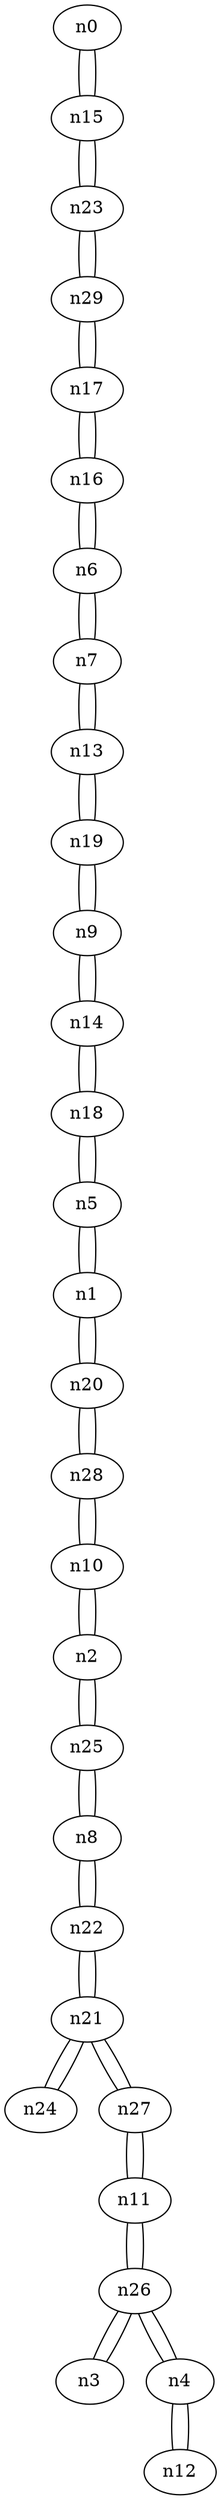 graph {
n0;
n1;
n2;
n3;
n4;
n5;
n6;
n7;
n8;
n9;
n10;
n11;
n12;
n13;
n14;
n15;
n16;
n17;
n18;
n19;
n20;
n21;
n22;
n23;
n24;
n25;
n26;
n27;
n28;
n29;
n0 -- n15;
n1 -- n5;
n1 -- n20;
n2 -- n25;
n2 -- n10;
n3 -- n26;
n4 -- n26;
n4 -- n12;
n5 -- n1;
n5 -- n18;
n6 -- n7;
n6 -- n16;
n7 -- n6;
n7 -- n13;
n8 -- n25;
n8 -- n22;
n9 -- n14;
n9 -- n19;
n10 -- n28;
n10 -- n2;
n11 -- n26;
n11 -- n27;
n12 -- n4;
n13 -- n7;
n13 -- n19;
n14 -- n9;
n14 -- n18;
n15 -- n0;
n15 -- n23;
n16 -- n6;
n16 -- n17;
n17 -- n16;
n17 -- n29;
n18 -- n5;
n18 -- n14;
n19 -- n9;
n19 -- n13;
n20 -- n1;
n20 -- n28;
n21 -- n22;
n21 -- n24;
n21 -- n27;
n22 -- n21;
n22 -- n8;
n23 -- n15;
n23 -- n29;
n24 -- n21;
n25 -- n2;
n25 -- n8;
n26 -- n3;
n26 -- n4;
n26 -- n11;
n27 -- n21;
n27 -- n11;
n28 -- n20;
n28 -- n10;
n29 -- n17;
n29 -- n23;
}
